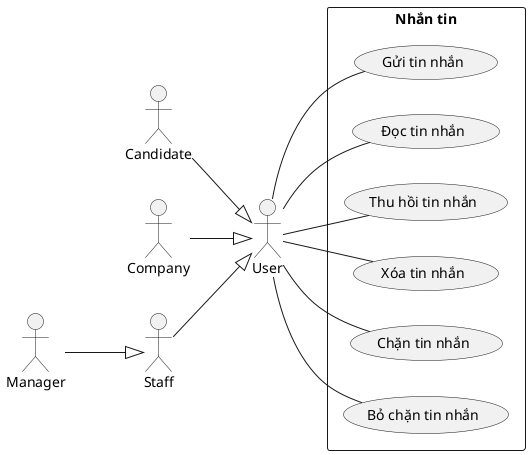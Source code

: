 @startuml NhanTin
left to right direction

actor "User" as nguoiDung
actor "Candidate" as nguoiUngTuyen
actor "Company" as congTyTuyenDung
actor "Staff" as nhanVien
actor "Manager" as quanLy

rectangle "Nhắn tin" {
    usecase "Gửi tin nhắn" as guiTinNhan
    usecase "Đọc tin nhắn" as docTinNhan
    usecase "Thu hồi tin nhắn" as thuHoiTinNhan
    usecase "Xóa tin nhắn" as xoaTinNhan
    usecase "Chặn tin nhắn" as chanTinNhan
    usecase "Bỏ chặn tin nhắn" as boChanTinNhan
}

nguoiDung -- guiTinNhan
nguoiDung -- docTinNhan
nguoiDung -- thuHoiTinNhan
nguoiDung -- xoaTinNhan
nguoiDung -- chanTinNhan
nguoiDung -- boChanTinNhan

nguoiUngTuyen --^ nguoiDung

congTyTuyenDung --^ nguoiDung

nhanVien --^ nguoiDung

quanLy --^ nhanVien

@enduml
